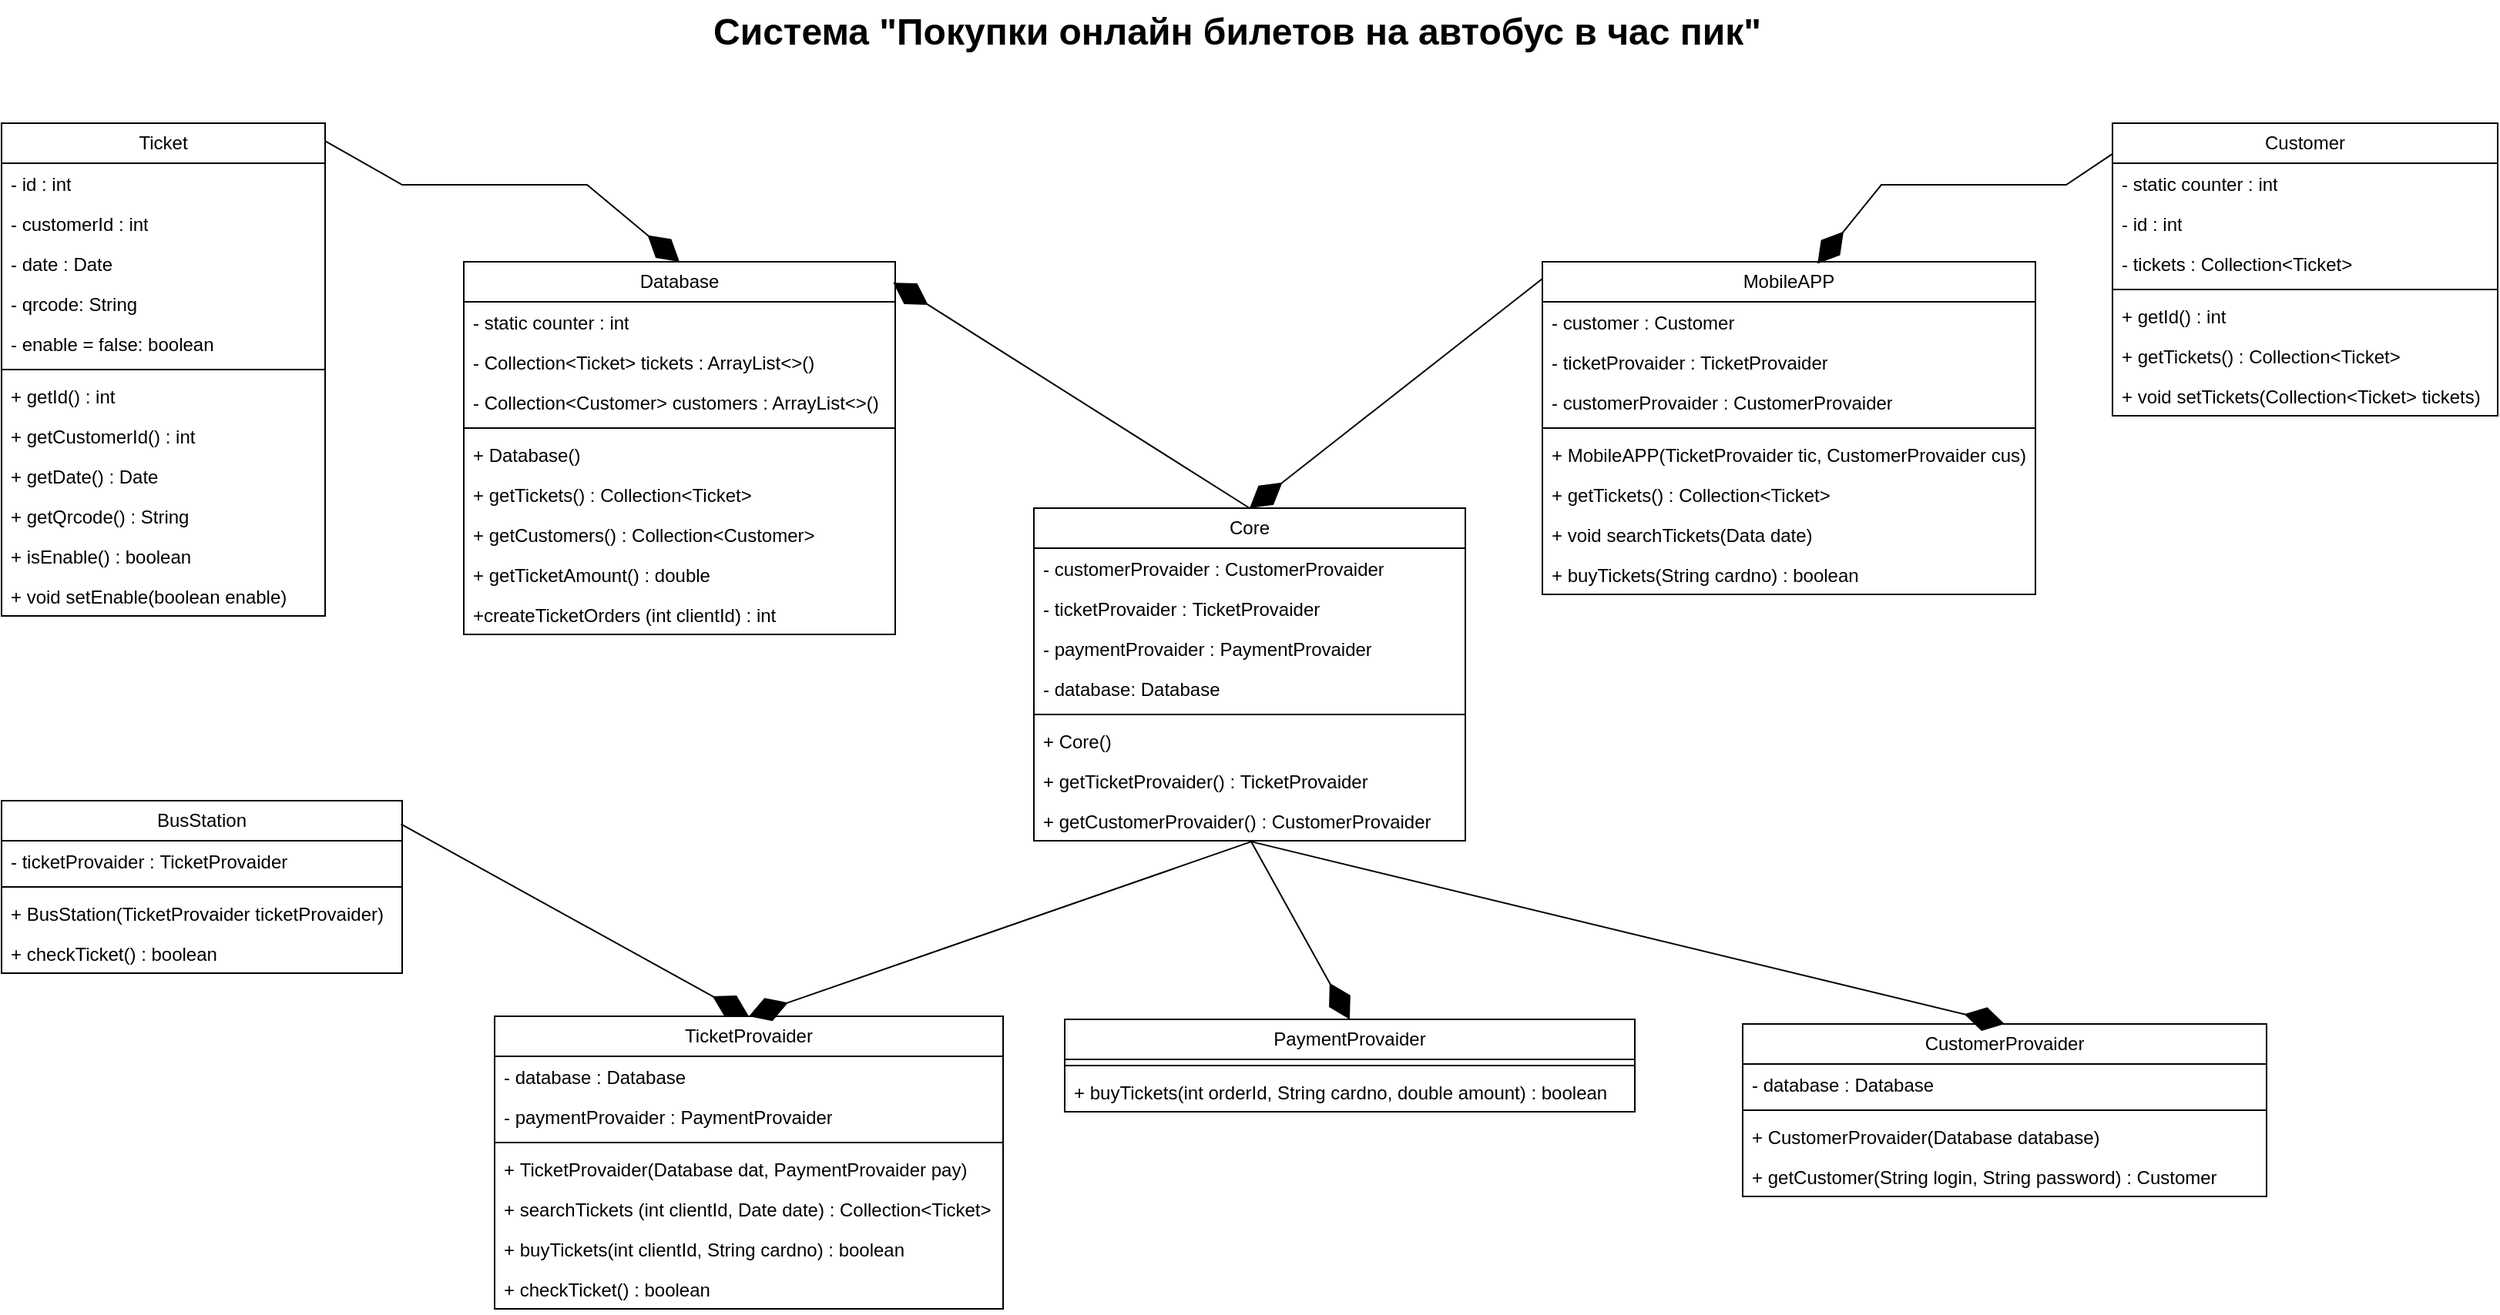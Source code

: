 <mxfile version="24.7.7">
  <diagram id="C8fTe-fR0rzgCYczOsZt" name="Страница — 2">
    <mxGraphModel dx="2100" dy="1206" grid="1" gridSize="10" guides="1" tooltips="1" connect="1" arrows="1" fold="1" page="1" pageScale="1" pageWidth="1654" pageHeight="1169" math="0" shadow="0">
      <root>
        <mxCell id="0" />
        <mxCell id="1" parent="0" />
        <mxCell id="tgNrn4Urjdltxnt3UPqo-1" value="&lt;h1 style=&quot;margin-top: 0px;&quot;&gt;Система &quot;Покупки онлайн билетов на автобус в час пик&quot;&lt;/h1&gt;" style="text;html=1;whiteSpace=wrap;overflow=hidden;rounded=0;" vertex="1" parent="1">
          <mxGeometry x="480" width="720" height="40" as="geometry" />
        </mxCell>
        <mxCell id="uXNqtNLUTVp9hRBsvhi6-1" value="Customer" style="swimlane;fontStyle=0;childLayout=stackLayout;horizontal=1;startSize=26;fillColor=none;horizontalStack=0;resizeParent=1;resizeParentMax=0;resizeLast=0;collapsible=1;marginBottom=0;whiteSpace=wrap;html=1;" vertex="1" parent="1">
          <mxGeometry x="1390" y="80" width="250" height="190" as="geometry" />
        </mxCell>
        <mxCell id="uXNqtNLUTVp9hRBsvhi6-2" value="-&amp;nbsp;static counter : int" style="text;strokeColor=none;fillColor=none;align=left;verticalAlign=top;spacingLeft=4;spacingRight=4;overflow=hidden;rotatable=0;points=[[0,0.5],[1,0.5]];portConstraint=eastwest;whiteSpace=wrap;html=1;" vertex="1" parent="uXNqtNLUTVp9hRBsvhi6-1">
          <mxGeometry y="26" width="250" height="26" as="geometry" />
        </mxCell>
        <mxCell id="uXNqtNLUTVp9hRBsvhi6-5" value="- id : int" style="text;strokeColor=none;fillColor=none;align=left;verticalAlign=top;spacingLeft=4;spacingRight=4;overflow=hidden;rotatable=0;points=[[0,0.5],[1,0.5]];portConstraint=eastwest;whiteSpace=wrap;html=1;" vertex="1" parent="uXNqtNLUTVp9hRBsvhi6-1">
          <mxGeometry y="52" width="250" height="26" as="geometry" />
        </mxCell>
        <mxCell id="uXNqtNLUTVp9hRBsvhi6-4" value="- tickets : Collection&amp;lt;Ticket&amp;gt;" style="text;strokeColor=none;fillColor=none;align=left;verticalAlign=top;spacingLeft=4;spacingRight=4;overflow=hidden;rotatable=0;points=[[0,0.5],[1,0.5]];portConstraint=eastwest;whiteSpace=wrap;html=1;" vertex="1" parent="uXNqtNLUTVp9hRBsvhi6-1">
          <mxGeometry y="78" width="250" height="26" as="geometry" />
        </mxCell>
        <mxCell id="8-KzHll4tSACX-p62TP7-2" value="" style="line;strokeWidth=1;fillColor=none;align=left;verticalAlign=middle;spacingTop=-1;spacingLeft=3;spacingRight=3;rotatable=0;labelPosition=right;points=[];portConstraint=eastwest;strokeColor=inherit;" vertex="1" parent="uXNqtNLUTVp9hRBsvhi6-1">
          <mxGeometry y="104" width="250" height="8" as="geometry" />
        </mxCell>
        <mxCell id="uXNqtNLUTVp9hRBsvhi6-3" value="+&amp;nbsp;getId() : int" style="text;strokeColor=none;fillColor=none;align=left;verticalAlign=top;spacingLeft=4;spacingRight=4;overflow=hidden;rotatable=0;points=[[0,0.5],[1,0.5]];portConstraint=eastwest;whiteSpace=wrap;html=1;" vertex="1" parent="uXNqtNLUTVp9hRBsvhi6-1">
          <mxGeometry y="112" width="250" height="26" as="geometry" />
        </mxCell>
        <mxCell id="8-KzHll4tSACX-p62TP7-4" value="+&amp;nbsp;getTickets() :&amp;nbsp;Collection&amp;lt;Ticket&amp;gt;" style="text;strokeColor=none;fillColor=none;align=left;verticalAlign=top;spacingLeft=4;spacingRight=4;overflow=hidden;rotatable=0;points=[[0,0.5],[1,0.5]];portConstraint=eastwest;whiteSpace=wrap;html=1;" vertex="1" parent="uXNqtNLUTVp9hRBsvhi6-1">
          <mxGeometry y="138" width="250" height="26" as="geometry" />
        </mxCell>
        <mxCell id="8-KzHll4tSACX-p62TP7-5" value="+ void setTickets(Collection&amp;lt;Ticket&amp;gt; tickets)" style="text;strokeColor=none;fillColor=none;align=left;verticalAlign=top;spacingLeft=4;spacingRight=4;overflow=hidden;rotatable=0;points=[[0,0.5],[1,0.5]];portConstraint=eastwest;whiteSpace=wrap;html=1;" vertex="1" parent="uXNqtNLUTVp9hRBsvhi6-1">
          <mxGeometry y="164" width="250" height="26" as="geometry" />
        </mxCell>
        <mxCell id="8-KzHll4tSACX-p62TP7-6" value="Ticket" style="swimlane;fontStyle=0;childLayout=stackLayout;horizontal=1;startSize=26;fillColor=none;horizontalStack=0;resizeParent=1;resizeParentMax=0;resizeLast=0;collapsible=1;marginBottom=0;whiteSpace=wrap;html=1;" vertex="1" parent="1">
          <mxGeometry x="20" y="80" width="210" height="320" as="geometry" />
        </mxCell>
        <mxCell id="8-KzHll4tSACX-p62TP7-7" value="- id : int" style="text;strokeColor=none;fillColor=none;align=left;verticalAlign=top;spacingLeft=4;spacingRight=4;overflow=hidden;rotatable=0;points=[[0,0.5],[1,0.5]];portConstraint=eastwest;whiteSpace=wrap;html=1;" vertex="1" parent="8-KzHll4tSACX-p62TP7-6">
          <mxGeometry y="26" width="210" height="26" as="geometry" />
        </mxCell>
        <mxCell id="8-KzHll4tSACX-p62TP7-8" value="-&amp;nbsp;customerId : int" style="text;strokeColor=none;fillColor=none;align=left;verticalAlign=top;spacingLeft=4;spacingRight=4;overflow=hidden;rotatable=0;points=[[0,0.5],[1,0.5]];portConstraint=eastwest;whiteSpace=wrap;html=1;" vertex="1" parent="8-KzHll4tSACX-p62TP7-6">
          <mxGeometry y="52" width="210" height="26" as="geometry" />
        </mxCell>
        <mxCell id="8-KzHll4tSACX-p62TP7-9" value="- date : Date" style="text;strokeColor=none;fillColor=none;align=left;verticalAlign=top;spacingLeft=4;spacingRight=4;overflow=hidden;rotatable=0;points=[[0,0.5],[1,0.5]];portConstraint=eastwest;whiteSpace=wrap;html=1;" vertex="1" parent="8-KzHll4tSACX-p62TP7-6">
          <mxGeometry y="78" width="210" height="26" as="geometry" />
        </mxCell>
        <mxCell id="8-KzHll4tSACX-p62TP7-15" value="- qrcode: String" style="text;strokeColor=none;fillColor=none;align=left;verticalAlign=top;spacingLeft=4;spacingRight=4;overflow=hidden;rotatable=0;points=[[0,0.5],[1,0.5]];portConstraint=eastwest;whiteSpace=wrap;html=1;" vertex="1" parent="8-KzHll4tSACX-p62TP7-6">
          <mxGeometry y="104" width="210" height="26" as="geometry" />
        </mxCell>
        <mxCell id="8-KzHll4tSACX-p62TP7-14" value="- enable = false: boolean" style="text;strokeColor=none;fillColor=none;align=left;verticalAlign=top;spacingLeft=4;spacingRight=4;overflow=hidden;rotatable=0;points=[[0,0.5],[1,0.5]];portConstraint=eastwest;whiteSpace=wrap;html=1;" vertex="1" parent="8-KzHll4tSACX-p62TP7-6">
          <mxGeometry y="130" width="210" height="26" as="geometry" />
        </mxCell>
        <mxCell id="8-KzHll4tSACX-p62TP7-10" value="" style="line;strokeWidth=1;fillColor=none;align=left;verticalAlign=middle;spacingTop=-1;spacingLeft=3;spacingRight=3;rotatable=0;labelPosition=right;points=[];portConstraint=eastwest;strokeColor=inherit;" vertex="1" parent="8-KzHll4tSACX-p62TP7-6">
          <mxGeometry y="156" width="210" height="8" as="geometry" />
        </mxCell>
        <mxCell id="8-KzHll4tSACX-p62TP7-11" value="+&amp;nbsp;getId() : int" style="text;strokeColor=none;fillColor=none;align=left;verticalAlign=top;spacingLeft=4;spacingRight=4;overflow=hidden;rotatable=0;points=[[0,0.5],[1,0.5]];portConstraint=eastwest;whiteSpace=wrap;html=1;" vertex="1" parent="8-KzHll4tSACX-p62TP7-6">
          <mxGeometry y="164" width="210" height="26" as="geometry" />
        </mxCell>
        <mxCell id="8-KzHll4tSACX-p62TP7-12" value="+&amp;nbsp;getCustomerId() :&amp;nbsp;int" style="text;strokeColor=none;fillColor=none;align=left;verticalAlign=top;spacingLeft=4;spacingRight=4;overflow=hidden;rotatable=0;points=[[0,0.5],[1,0.5]];portConstraint=eastwest;whiteSpace=wrap;html=1;" vertex="1" parent="8-KzHll4tSACX-p62TP7-6">
          <mxGeometry y="190" width="210" height="26" as="geometry" />
        </mxCell>
        <mxCell id="8-KzHll4tSACX-p62TP7-16" value="+ getDate() : Date" style="text;strokeColor=none;fillColor=none;align=left;verticalAlign=top;spacingLeft=4;spacingRight=4;overflow=hidden;rotatable=0;points=[[0,0.5],[1,0.5]];portConstraint=eastwest;whiteSpace=wrap;html=1;" vertex="1" parent="8-KzHll4tSACX-p62TP7-6">
          <mxGeometry y="216" width="210" height="26" as="geometry" />
        </mxCell>
        <mxCell id="8-KzHll4tSACX-p62TP7-18" value="+ getQrcode() : String" style="text;strokeColor=none;fillColor=none;align=left;verticalAlign=top;spacingLeft=4;spacingRight=4;overflow=hidden;rotatable=0;points=[[0,0.5],[1,0.5]];portConstraint=eastwest;whiteSpace=wrap;html=1;" vertex="1" parent="8-KzHll4tSACX-p62TP7-6">
          <mxGeometry y="242" width="210" height="26" as="geometry" />
        </mxCell>
        <mxCell id="8-KzHll4tSACX-p62TP7-17" value="+ isEnable() : boolean" style="text;strokeColor=none;fillColor=none;align=left;verticalAlign=top;spacingLeft=4;spacingRight=4;overflow=hidden;rotatable=0;points=[[0,0.5],[1,0.5]];portConstraint=eastwest;whiteSpace=wrap;html=1;" vertex="1" parent="8-KzHll4tSACX-p62TP7-6">
          <mxGeometry y="268" width="210" height="26" as="geometry" />
        </mxCell>
        <mxCell id="8-KzHll4tSACX-p62TP7-13" value="+ void setEnable(boolean enable)" style="text;strokeColor=none;fillColor=none;align=left;verticalAlign=top;spacingLeft=4;spacingRight=4;overflow=hidden;rotatable=0;points=[[0,0.5],[1,0.5]];portConstraint=eastwest;whiteSpace=wrap;html=1;" vertex="1" parent="8-KzHll4tSACX-p62TP7-6">
          <mxGeometry y="294" width="210" height="26" as="geometry" />
        </mxCell>
        <mxCell id="8-KzHll4tSACX-p62TP7-19" value="BusStation" style="swimlane;fontStyle=0;childLayout=stackLayout;horizontal=1;startSize=26;fillColor=none;horizontalStack=0;resizeParent=1;resizeParentMax=0;resizeLast=0;collapsible=1;marginBottom=0;whiteSpace=wrap;html=1;" vertex="1" parent="1">
          <mxGeometry x="20" y="520" width="260" height="112" as="geometry" />
        </mxCell>
        <mxCell id="8-KzHll4tSACX-p62TP7-20" value="-&amp;nbsp;ticketProvaider :&amp;nbsp;&lt;span style=&quot;background-color: initial;&quot;&gt;TicketProvaider&lt;/span&gt;" style="text;strokeColor=none;fillColor=none;align=left;verticalAlign=top;spacingLeft=4;spacingRight=4;overflow=hidden;rotatable=0;points=[[0,0.5],[1,0.5]];portConstraint=eastwest;whiteSpace=wrap;html=1;" vertex="1" parent="8-KzHll4tSACX-p62TP7-19">
          <mxGeometry y="26" width="260" height="26" as="geometry" />
        </mxCell>
        <mxCell id="8-KzHll4tSACX-p62TP7-23" value="" style="line;strokeWidth=1;fillColor=none;align=left;verticalAlign=middle;spacingTop=-1;spacingLeft=3;spacingRight=3;rotatable=0;labelPosition=right;points=[];portConstraint=eastwest;strokeColor=inherit;" vertex="1" parent="8-KzHll4tSACX-p62TP7-19">
          <mxGeometry y="52" width="260" height="8" as="geometry" />
        </mxCell>
        <mxCell id="8-KzHll4tSACX-p62TP7-24" value="+&amp;nbsp;BusStation(TicketProvaider ticketProvaider)" style="text;strokeColor=none;fillColor=none;align=left;verticalAlign=top;spacingLeft=4;spacingRight=4;overflow=hidden;rotatable=0;points=[[0,0.5],[1,0.5]];portConstraint=eastwest;whiteSpace=wrap;html=1;" vertex="1" parent="8-KzHll4tSACX-p62TP7-19">
          <mxGeometry y="60" width="260" height="26" as="geometry" />
        </mxCell>
        <mxCell id="8-KzHll4tSACX-p62TP7-26" value="+ checkTicket() : boolean" style="text;strokeColor=none;fillColor=none;align=left;verticalAlign=top;spacingLeft=4;spacingRight=4;overflow=hidden;rotatable=0;points=[[0,0.5],[1,0.5]];portConstraint=eastwest;whiteSpace=wrap;html=1;" vertex="1" parent="8-KzHll4tSACX-p62TP7-19">
          <mxGeometry y="86" width="260" height="26" as="geometry" />
        </mxCell>
        <mxCell id="8-KzHll4tSACX-p62TP7-27" value="Database" style="swimlane;fontStyle=0;childLayout=stackLayout;horizontal=1;startSize=26;fillColor=none;horizontalStack=0;resizeParent=1;resizeParentMax=0;resizeLast=0;collapsible=1;marginBottom=0;whiteSpace=wrap;html=1;" vertex="1" parent="1">
          <mxGeometry x="320" y="170" width="280" height="242" as="geometry" />
        </mxCell>
        <mxCell id="8-KzHll4tSACX-p62TP7-28" value="-&amp;nbsp;static counter : int" style="text;strokeColor=none;fillColor=none;align=left;verticalAlign=top;spacingLeft=4;spacingRight=4;overflow=hidden;rotatable=0;points=[[0,0.5],[1,0.5]];portConstraint=eastwest;whiteSpace=wrap;html=1;" vertex="1" parent="8-KzHll4tSACX-p62TP7-27">
          <mxGeometry y="26" width="280" height="26" as="geometry" />
        </mxCell>
        <mxCell id="8-KzHll4tSACX-p62TP7-29" value="-&amp;nbsp;Collection&amp;lt;Ticket&amp;gt; tickets : ArrayList&amp;lt;&amp;gt;()" style="text;strokeColor=none;fillColor=none;align=left;verticalAlign=top;spacingLeft=4;spacingRight=4;overflow=hidden;rotatable=0;points=[[0,0.5],[1,0.5]];portConstraint=eastwest;whiteSpace=wrap;html=1;" vertex="1" parent="8-KzHll4tSACX-p62TP7-27">
          <mxGeometry y="52" width="280" height="26" as="geometry" />
        </mxCell>
        <mxCell id="8-KzHll4tSACX-p62TP7-30" value="- Collection&amp;lt;Customer&amp;gt; customers : ArrayList&amp;lt;&amp;gt;()" style="text;strokeColor=none;fillColor=none;align=left;verticalAlign=top;spacingLeft=4;spacingRight=4;overflow=hidden;rotatable=0;points=[[0,0.5],[1,0.5]];portConstraint=eastwest;whiteSpace=wrap;html=1;" vertex="1" parent="8-KzHll4tSACX-p62TP7-27">
          <mxGeometry y="78" width="280" height="26" as="geometry" />
        </mxCell>
        <mxCell id="8-KzHll4tSACX-p62TP7-33" value="" style="line;strokeWidth=1;fillColor=none;align=left;verticalAlign=middle;spacingTop=-1;spacingLeft=3;spacingRight=3;rotatable=0;labelPosition=right;points=[];portConstraint=eastwest;strokeColor=inherit;" vertex="1" parent="8-KzHll4tSACX-p62TP7-27">
          <mxGeometry y="104" width="280" height="8" as="geometry" />
        </mxCell>
        <mxCell id="8-KzHll4tSACX-p62TP7-34" value="+&amp;nbsp;Database()" style="text;strokeColor=none;fillColor=none;align=left;verticalAlign=top;spacingLeft=4;spacingRight=4;overflow=hidden;rotatable=0;points=[[0,0.5],[1,0.5]];portConstraint=eastwest;whiteSpace=wrap;html=1;" vertex="1" parent="8-KzHll4tSACX-p62TP7-27">
          <mxGeometry y="112" width="280" height="26" as="geometry" />
        </mxCell>
        <mxCell id="8-KzHll4tSACX-p62TP7-35" value="+&amp;nbsp;getTickets() :&amp;nbsp;Collection&amp;lt;Ticket&amp;gt;" style="text;strokeColor=none;fillColor=none;align=left;verticalAlign=top;spacingLeft=4;spacingRight=4;overflow=hidden;rotatable=0;points=[[0,0.5],[1,0.5]];portConstraint=eastwest;whiteSpace=wrap;html=1;" vertex="1" parent="8-KzHll4tSACX-p62TP7-27">
          <mxGeometry y="138" width="280" height="26" as="geometry" />
        </mxCell>
        <mxCell id="8-KzHll4tSACX-p62TP7-36" value="+ getCustomers() :&amp;nbsp;Collection&amp;lt;Customer&amp;gt;" style="text;strokeColor=none;fillColor=none;align=left;verticalAlign=top;spacingLeft=4;spacingRight=4;overflow=hidden;rotatable=0;points=[[0,0.5],[1,0.5]];portConstraint=eastwest;whiteSpace=wrap;html=1;" vertex="1" parent="8-KzHll4tSACX-p62TP7-27">
          <mxGeometry y="164" width="280" height="26" as="geometry" />
        </mxCell>
        <mxCell id="8-KzHll4tSACX-p62TP7-37" value="+ getTicketAmount() :&amp;nbsp;double" style="text;strokeColor=none;fillColor=none;align=left;verticalAlign=top;spacingLeft=4;spacingRight=4;overflow=hidden;rotatable=0;points=[[0,0.5],[1,0.5]];portConstraint=eastwest;whiteSpace=wrap;html=1;" vertex="1" parent="8-KzHll4tSACX-p62TP7-27">
          <mxGeometry y="190" width="280" height="26" as="geometry" />
        </mxCell>
        <mxCell id="8-KzHll4tSACX-p62TP7-38" value="+createTicketOrders (int clientId) : int" style="text;strokeColor=none;fillColor=none;align=left;verticalAlign=top;spacingLeft=4;spacingRight=4;overflow=hidden;rotatable=0;points=[[0,0.5],[1,0.5]];portConstraint=eastwest;whiteSpace=wrap;html=1;" vertex="1" parent="8-KzHll4tSACX-p62TP7-27">
          <mxGeometry y="216" width="280" height="26" as="geometry" />
        </mxCell>
        <mxCell id="8-KzHll4tSACX-p62TP7-40" value="MobileAPP" style="swimlane;fontStyle=0;childLayout=stackLayout;horizontal=1;startSize=26;fillColor=none;horizontalStack=0;resizeParent=1;resizeParentMax=0;resizeLast=0;collapsible=1;marginBottom=0;whiteSpace=wrap;html=1;" vertex="1" parent="1">
          <mxGeometry x="1020" y="170" width="320" height="216" as="geometry" />
        </mxCell>
        <mxCell id="8-KzHll4tSACX-p62TP7-41" value="-&amp;nbsp;customer :&amp;nbsp;Customer" style="text;strokeColor=none;fillColor=none;align=left;verticalAlign=top;spacingLeft=4;spacingRight=4;overflow=hidden;rotatable=0;points=[[0,0.5],[1,0.5]];portConstraint=eastwest;whiteSpace=wrap;html=1;" vertex="1" parent="8-KzHll4tSACX-p62TP7-40">
          <mxGeometry y="26" width="320" height="26" as="geometry" />
        </mxCell>
        <mxCell id="8-KzHll4tSACX-p62TP7-42" value="-&amp;nbsp;ticketProvaider : TicketProvaider" style="text;strokeColor=none;fillColor=none;align=left;verticalAlign=top;spacingLeft=4;spacingRight=4;overflow=hidden;rotatable=0;points=[[0,0.5],[1,0.5]];portConstraint=eastwest;whiteSpace=wrap;html=1;" vertex="1" parent="8-KzHll4tSACX-p62TP7-40">
          <mxGeometry y="52" width="320" height="26" as="geometry" />
        </mxCell>
        <mxCell id="8-KzHll4tSACX-p62TP7-43" value="- customerProvaider :&amp;nbsp;CustomerProvaider" style="text;strokeColor=none;fillColor=none;align=left;verticalAlign=top;spacingLeft=4;spacingRight=4;overflow=hidden;rotatable=0;points=[[0,0.5],[1,0.5]];portConstraint=eastwest;whiteSpace=wrap;html=1;" vertex="1" parent="8-KzHll4tSACX-p62TP7-40">
          <mxGeometry y="78" width="320" height="26" as="geometry" />
        </mxCell>
        <mxCell id="8-KzHll4tSACX-p62TP7-44" value="" style="line;strokeWidth=1;fillColor=none;align=left;verticalAlign=middle;spacingTop=-1;spacingLeft=3;spacingRight=3;rotatable=0;labelPosition=right;points=[];portConstraint=eastwest;strokeColor=inherit;" vertex="1" parent="8-KzHll4tSACX-p62TP7-40">
          <mxGeometry y="104" width="320" height="8" as="geometry" />
        </mxCell>
        <mxCell id="8-KzHll4tSACX-p62TP7-45" value="+&amp;nbsp;MobileAPP(TicketProvaider tic, CustomerProvaider cus)" style="text;strokeColor=none;fillColor=none;align=left;verticalAlign=top;spacingLeft=4;spacingRight=4;overflow=hidden;rotatable=0;points=[[0,0.5],[1,0.5]];portConstraint=eastwest;whiteSpace=wrap;html=1;" vertex="1" parent="8-KzHll4tSACX-p62TP7-40">
          <mxGeometry y="112" width="320" height="26" as="geometry" />
        </mxCell>
        <mxCell id="8-KzHll4tSACX-p62TP7-46" value="+&amp;nbsp;getTickets() :&amp;nbsp;Collection&amp;lt;Ticket&amp;gt;" style="text;strokeColor=none;fillColor=none;align=left;verticalAlign=top;spacingLeft=4;spacingRight=4;overflow=hidden;rotatable=0;points=[[0,0.5],[1,0.5]];portConstraint=eastwest;whiteSpace=wrap;html=1;" vertex="1" parent="8-KzHll4tSACX-p62TP7-40">
          <mxGeometry y="138" width="320" height="26" as="geometry" />
        </mxCell>
        <mxCell id="8-KzHll4tSACX-p62TP7-47" value="+ void searchTickets(Data date)" style="text;strokeColor=none;fillColor=none;align=left;verticalAlign=top;spacingLeft=4;spacingRight=4;overflow=hidden;rotatable=0;points=[[0,0.5],[1,0.5]];portConstraint=eastwest;whiteSpace=wrap;html=1;" vertex="1" parent="8-KzHll4tSACX-p62TP7-40">
          <mxGeometry y="164" width="320" height="26" as="geometry" />
        </mxCell>
        <mxCell id="8-KzHll4tSACX-p62TP7-48" value="+ buyTickets(String cardno) : boolean" style="text;strokeColor=none;fillColor=none;align=left;verticalAlign=top;spacingLeft=4;spacingRight=4;overflow=hidden;rotatable=0;points=[[0,0.5],[1,0.5]];portConstraint=eastwest;whiteSpace=wrap;html=1;" vertex="1" parent="8-KzHll4tSACX-p62TP7-40">
          <mxGeometry y="190" width="320" height="26" as="geometry" />
        </mxCell>
        <mxCell id="8-KzHll4tSACX-p62TP7-50" value="Core" style="swimlane;fontStyle=0;childLayout=stackLayout;horizontal=1;startSize=26;fillColor=none;horizontalStack=0;resizeParent=1;resizeParentMax=0;resizeLast=0;collapsible=1;marginBottom=0;whiteSpace=wrap;html=1;" vertex="1" parent="1">
          <mxGeometry x="690" y="330" width="280" height="216" as="geometry" />
        </mxCell>
        <mxCell id="8-KzHll4tSACX-p62TP7-51" value="-&amp;nbsp;customerProvaider :&amp;nbsp;CustomerProvaider" style="text;strokeColor=none;fillColor=none;align=left;verticalAlign=top;spacingLeft=4;spacingRight=4;overflow=hidden;rotatable=0;points=[[0,0.5],[1,0.5]];portConstraint=eastwest;whiteSpace=wrap;html=1;" vertex="1" parent="8-KzHll4tSACX-p62TP7-50">
          <mxGeometry y="26" width="280" height="26" as="geometry" />
        </mxCell>
        <mxCell id="8-KzHll4tSACX-p62TP7-52" value="-&amp;nbsp;ticketProvaider :&amp;nbsp;TicketProvaider" style="text;strokeColor=none;fillColor=none;align=left;verticalAlign=top;spacingLeft=4;spacingRight=4;overflow=hidden;rotatable=0;points=[[0,0.5],[1,0.5]];portConstraint=eastwest;whiteSpace=wrap;html=1;" vertex="1" parent="8-KzHll4tSACX-p62TP7-50">
          <mxGeometry y="52" width="280" height="26" as="geometry" />
        </mxCell>
        <mxCell id="8-KzHll4tSACX-p62TP7-53" value="-&amp;nbsp;paymentProvaider :&amp;nbsp;PaymentProvaider" style="text;strokeColor=none;fillColor=none;align=left;verticalAlign=top;spacingLeft=4;spacingRight=4;overflow=hidden;rotatable=0;points=[[0,0.5],[1,0.5]];portConstraint=eastwest;whiteSpace=wrap;html=1;" vertex="1" parent="8-KzHll4tSACX-p62TP7-50">
          <mxGeometry y="78" width="280" height="26" as="geometry" />
        </mxCell>
        <mxCell id="8-KzHll4tSACX-p62TP7-54" value="- database:&amp;nbsp;Database" style="text;strokeColor=none;fillColor=none;align=left;verticalAlign=top;spacingLeft=4;spacingRight=4;overflow=hidden;rotatable=0;points=[[0,0.5],[1,0.5]];portConstraint=eastwest;whiteSpace=wrap;html=1;" vertex="1" parent="8-KzHll4tSACX-p62TP7-50">
          <mxGeometry y="104" width="280" height="26" as="geometry" />
        </mxCell>
        <mxCell id="8-KzHll4tSACX-p62TP7-56" value="" style="line;strokeWidth=1;fillColor=none;align=left;verticalAlign=middle;spacingTop=-1;spacingLeft=3;spacingRight=3;rotatable=0;labelPosition=right;points=[];portConstraint=eastwest;strokeColor=inherit;" vertex="1" parent="8-KzHll4tSACX-p62TP7-50">
          <mxGeometry y="130" width="280" height="8" as="geometry" />
        </mxCell>
        <mxCell id="8-KzHll4tSACX-p62TP7-57" value="+&amp;nbsp;Core()" style="text;strokeColor=none;fillColor=none;align=left;verticalAlign=top;spacingLeft=4;spacingRight=4;overflow=hidden;rotatable=0;points=[[0,0.5],[1,0.5]];portConstraint=eastwest;whiteSpace=wrap;html=1;" vertex="1" parent="8-KzHll4tSACX-p62TP7-50">
          <mxGeometry y="138" width="280" height="26" as="geometry" />
        </mxCell>
        <mxCell id="8-KzHll4tSACX-p62TP7-58" value="+&amp;nbsp;getTicketProvaider() :&amp;nbsp;TicketProvaider" style="text;strokeColor=none;fillColor=none;align=left;verticalAlign=top;spacingLeft=4;spacingRight=4;overflow=hidden;rotatable=0;points=[[0,0.5],[1,0.5]];portConstraint=eastwest;whiteSpace=wrap;html=1;" vertex="1" parent="8-KzHll4tSACX-p62TP7-50">
          <mxGeometry y="164" width="280" height="26" as="geometry" />
        </mxCell>
        <mxCell id="8-KzHll4tSACX-p62TP7-59" value="+&amp;nbsp;getCustomerProvaider() :&amp;nbsp;CustomerProvaider" style="text;strokeColor=none;fillColor=none;align=left;verticalAlign=top;spacingLeft=4;spacingRight=4;overflow=hidden;rotatable=0;points=[[0,0.5],[1,0.5]];portConstraint=eastwest;whiteSpace=wrap;html=1;" vertex="1" parent="8-KzHll4tSACX-p62TP7-50">
          <mxGeometry y="190" width="280" height="26" as="geometry" />
        </mxCell>
        <mxCell id="8-KzHll4tSACX-p62TP7-63" value="PaymentProvaider" style="swimlane;fontStyle=0;childLayout=stackLayout;horizontal=1;startSize=26;fillColor=none;horizontalStack=0;resizeParent=1;resizeParentMax=0;resizeLast=0;collapsible=1;marginBottom=0;whiteSpace=wrap;html=1;" vertex="1" parent="1">
          <mxGeometry x="710" y="662" width="370" height="60" as="geometry" />
        </mxCell>
        <mxCell id="8-KzHll4tSACX-p62TP7-68" value="" style="line;strokeWidth=1;fillColor=none;align=left;verticalAlign=middle;spacingTop=-1;spacingLeft=3;spacingRight=3;rotatable=0;labelPosition=right;points=[];portConstraint=eastwest;strokeColor=inherit;" vertex="1" parent="8-KzHll4tSACX-p62TP7-63">
          <mxGeometry y="26" width="370" height="8" as="geometry" />
        </mxCell>
        <mxCell id="8-KzHll4tSACX-p62TP7-69" value="+&amp;nbsp;buyTickets(int orderId, String cardno, double amount) : boolean" style="text;strokeColor=none;fillColor=none;align=left;verticalAlign=top;spacingLeft=4;spacingRight=4;overflow=hidden;rotatable=0;points=[[0,0.5],[1,0.5]];portConstraint=eastwest;whiteSpace=wrap;html=1;" vertex="1" parent="8-KzHll4tSACX-p62TP7-63">
          <mxGeometry y="34" width="370" height="26" as="geometry" />
        </mxCell>
        <mxCell id="8-KzHll4tSACX-p62TP7-72" value="TicketProvaider" style="swimlane;fontStyle=0;childLayout=stackLayout;horizontal=1;startSize=26;fillColor=none;horizontalStack=0;resizeParent=1;resizeParentMax=0;resizeLast=0;collapsible=1;marginBottom=0;whiteSpace=wrap;html=1;" vertex="1" parent="1">
          <mxGeometry x="340" y="660" width="330" height="190" as="geometry" />
        </mxCell>
        <mxCell id="8-KzHll4tSACX-p62TP7-73" value="-&amp;nbsp;database :&amp;nbsp;Database" style="text;strokeColor=none;fillColor=none;align=left;verticalAlign=top;spacingLeft=4;spacingRight=4;overflow=hidden;rotatable=0;points=[[0,0.5],[1,0.5]];portConstraint=eastwest;whiteSpace=wrap;html=1;" vertex="1" parent="8-KzHll4tSACX-p62TP7-72">
          <mxGeometry y="26" width="330" height="26" as="geometry" />
        </mxCell>
        <mxCell id="8-KzHll4tSACX-p62TP7-74" value="-&amp;nbsp;paymentProvaider :&amp;nbsp;PaymentProvaider" style="text;strokeColor=none;fillColor=none;align=left;verticalAlign=top;spacingLeft=4;spacingRight=4;overflow=hidden;rotatable=0;points=[[0,0.5],[1,0.5]];portConstraint=eastwest;whiteSpace=wrap;html=1;" vertex="1" parent="8-KzHll4tSACX-p62TP7-72">
          <mxGeometry y="52" width="330" height="26" as="geometry" />
        </mxCell>
        <mxCell id="8-KzHll4tSACX-p62TP7-76" value="" style="line;strokeWidth=1;fillColor=none;align=left;verticalAlign=middle;spacingTop=-1;spacingLeft=3;spacingRight=3;rotatable=0;labelPosition=right;points=[];portConstraint=eastwest;strokeColor=inherit;" vertex="1" parent="8-KzHll4tSACX-p62TP7-72">
          <mxGeometry y="78" width="330" height="8" as="geometry" />
        </mxCell>
        <mxCell id="8-KzHll4tSACX-p62TP7-77" value="+&amp;nbsp;TicketProvaider(Database dat, PaymentProvaider pay)" style="text;strokeColor=none;fillColor=none;align=left;verticalAlign=top;spacingLeft=4;spacingRight=4;overflow=hidden;rotatable=0;points=[[0,0.5],[1,0.5]];portConstraint=eastwest;whiteSpace=wrap;html=1;" vertex="1" parent="8-KzHll4tSACX-p62TP7-72">
          <mxGeometry y="86" width="330" height="26" as="geometry" />
        </mxCell>
        <mxCell id="8-KzHll4tSACX-p62TP7-78" value="+&amp;nbsp;searchTickets (int clientId, Date date) :&amp;nbsp;Collection&amp;lt;Ticket&amp;gt;" style="text;strokeColor=none;fillColor=none;align=left;verticalAlign=top;spacingLeft=4;spacingRight=4;overflow=hidden;rotatable=0;points=[[0,0.5],[1,0.5]];portConstraint=eastwest;whiteSpace=wrap;html=1;" vertex="1" parent="8-KzHll4tSACX-p62TP7-72">
          <mxGeometry y="112" width="330" height="26" as="geometry" />
        </mxCell>
        <mxCell id="8-KzHll4tSACX-p62TP7-79" value="+ buyTickets(int clientId, String cardno) : boolean" style="text;strokeColor=none;fillColor=none;align=left;verticalAlign=top;spacingLeft=4;spacingRight=4;overflow=hidden;rotatable=0;points=[[0,0.5],[1,0.5]];portConstraint=eastwest;whiteSpace=wrap;html=1;" vertex="1" parent="8-KzHll4tSACX-p62TP7-72">
          <mxGeometry y="138" width="330" height="26" as="geometry" />
        </mxCell>
        <mxCell id="8-KzHll4tSACX-p62TP7-80" value="+ checkTicket() : boolean" style="text;strokeColor=none;fillColor=none;align=left;verticalAlign=top;spacingLeft=4;spacingRight=4;overflow=hidden;rotatable=0;points=[[0,0.5],[1,0.5]];portConstraint=eastwest;whiteSpace=wrap;html=1;" vertex="1" parent="8-KzHll4tSACX-p62TP7-72">
          <mxGeometry y="164" width="330" height="26" as="geometry" />
        </mxCell>
        <mxCell id="8-KzHll4tSACX-p62TP7-81" value="&lt;div&gt;&lt;span style=&quot;background-color: initial;&quot;&gt;CustomerProvaider&lt;/span&gt;&lt;br&gt;&lt;/div&gt;" style="swimlane;fontStyle=0;childLayout=stackLayout;horizontal=1;startSize=26;fillColor=none;horizontalStack=0;resizeParent=1;resizeParentMax=0;resizeLast=0;collapsible=1;marginBottom=0;whiteSpace=wrap;html=1;" vertex="1" parent="1">
          <mxGeometry x="1150" y="665" width="340" height="112" as="geometry" />
        </mxCell>
        <mxCell id="8-KzHll4tSACX-p62TP7-82" value="-&amp;nbsp;database :&amp;nbsp;Database" style="text;strokeColor=none;fillColor=none;align=left;verticalAlign=top;spacingLeft=4;spacingRight=4;overflow=hidden;rotatable=0;points=[[0,0.5],[1,0.5]];portConstraint=eastwest;whiteSpace=wrap;html=1;" vertex="1" parent="8-KzHll4tSACX-p62TP7-81">
          <mxGeometry y="26" width="340" height="26" as="geometry" />
        </mxCell>
        <mxCell id="8-KzHll4tSACX-p62TP7-83" value="" style="line;strokeWidth=1;fillColor=none;align=left;verticalAlign=middle;spacingTop=-1;spacingLeft=3;spacingRight=3;rotatable=0;labelPosition=right;points=[];portConstraint=eastwest;strokeColor=inherit;" vertex="1" parent="8-KzHll4tSACX-p62TP7-81">
          <mxGeometry y="52" width="340" height="8" as="geometry" />
        </mxCell>
        <mxCell id="8-KzHll4tSACX-p62TP7-84" value="+&amp;nbsp;CustomerProvaider(Database database)" style="text;strokeColor=none;fillColor=none;align=left;verticalAlign=top;spacingLeft=4;spacingRight=4;overflow=hidden;rotatable=0;points=[[0,0.5],[1,0.5]];portConstraint=eastwest;whiteSpace=wrap;html=1;" vertex="1" parent="8-KzHll4tSACX-p62TP7-81">
          <mxGeometry y="60" width="340" height="26" as="geometry" />
        </mxCell>
        <mxCell id="8-KzHll4tSACX-p62TP7-85" value="+ getCustomer(String login, String password) : Customer" style="text;strokeColor=none;fillColor=none;align=left;verticalAlign=top;spacingLeft=4;spacingRight=4;overflow=hidden;rotatable=0;points=[[0,0.5],[1,0.5]];portConstraint=eastwest;whiteSpace=wrap;html=1;" vertex="1" parent="8-KzHll4tSACX-p62TP7-81">
          <mxGeometry y="86" width="340" height="26" as="geometry" />
        </mxCell>
        <mxCell id="8-KzHll4tSACX-p62TP7-101" value="" style="endArrow=diamondThin;endFill=1;endSize=24;html=1;rounded=0;entryX=0.5;entryY=0;entryDx=0;entryDy=0;exitX=0.503;exitY=1.009;exitDx=0;exitDy=0;exitPerimeter=0;" edge="1" parent="1" source="8-KzHll4tSACX-p62TP7-59" target="8-KzHll4tSACX-p62TP7-63">
          <mxGeometry width="160" relative="1" as="geometry">
            <mxPoint x="810" y="390" as="sourcePoint" />
            <mxPoint x="960" y="640" as="targetPoint" />
          </mxGeometry>
        </mxCell>
        <mxCell id="8-KzHll4tSACX-p62TP7-102" value="" style="endArrow=diamondThin;endFill=1;endSize=24;html=1;rounded=0;entryX=0.5;entryY=0;entryDx=0;entryDy=0;exitX=0.508;exitY=1.008;exitDx=0;exitDy=0;exitPerimeter=0;" edge="1" parent="1" source="8-KzHll4tSACX-p62TP7-59" target="8-KzHll4tSACX-p62TP7-72">
          <mxGeometry width="160" relative="1" as="geometry">
            <mxPoint x="810" y="390" as="sourcePoint" />
            <mxPoint x="960" y="685" as="targetPoint" />
          </mxGeometry>
        </mxCell>
        <mxCell id="8-KzHll4tSACX-p62TP7-103" value="" style="endArrow=diamondThin;endFill=1;endSize=24;html=1;rounded=0;exitX=0.507;exitY=1.031;exitDx=0;exitDy=0;exitPerimeter=0;entryX=0.5;entryY=0;entryDx=0;entryDy=0;" edge="1" parent="1" source="8-KzHll4tSACX-p62TP7-59" target="8-KzHll4tSACX-p62TP7-81">
          <mxGeometry width="160" relative="1" as="geometry">
            <mxPoint x="810" y="720" as="sourcePoint" />
            <mxPoint x="1230" y="490" as="targetPoint" />
          </mxGeometry>
        </mxCell>
        <mxCell id="8-KzHll4tSACX-p62TP7-104" value="" style="endArrow=diamondThin;endFill=1;endSize=24;html=1;rounded=0;exitX=1.002;exitY=0.037;exitDx=0;exitDy=0;entryX=0.5;entryY=0;entryDx=0;entryDy=0;exitPerimeter=0;" edge="1" parent="1" source="8-KzHll4tSACX-p62TP7-6" target="8-KzHll4tSACX-p62TP7-27">
          <mxGeometry width="160" relative="1" as="geometry">
            <mxPoint x="800" y="750" as="sourcePoint" />
            <mxPoint x="960" y="750" as="targetPoint" />
            <Array as="points">
              <mxPoint x="280" y="120" />
              <mxPoint x="400" y="120" />
            </Array>
          </mxGeometry>
        </mxCell>
        <mxCell id="8-KzHll4tSACX-p62TP7-105" value="" style="endArrow=diamondThin;endFill=1;endSize=24;html=1;rounded=0;exitX=0.997;exitY=0.136;exitDx=0;exitDy=0;exitPerimeter=0;entryX=0.5;entryY=0;entryDx=0;entryDy=0;" edge="1" parent="1" source="8-KzHll4tSACX-p62TP7-19" target="8-KzHll4tSACX-p62TP7-72">
          <mxGeometry width="160" relative="1" as="geometry">
            <mxPoint x="780" y="832" as="sourcePoint" />
            <mxPoint x="340" y="671" as="targetPoint" />
          </mxGeometry>
        </mxCell>
        <mxCell id="8-KzHll4tSACX-p62TP7-106" value="" style="endArrow=diamondThin;endFill=1;endSize=24;html=1;rounded=0;exitX=0;exitY=0.105;exitDx=0;exitDy=0;entryX=0.558;entryY=0.006;entryDx=0;entryDy=0;entryPerimeter=0;exitPerimeter=0;" edge="1" parent="1" source="uXNqtNLUTVp9hRBsvhi6-1" target="8-KzHll4tSACX-p62TP7-40">
          <mxGeometry width="160" relative="1" as="geometry">
            <mxPoint x="810" y="670" as="sourcePoint" />
            <mxPoint x="970" y="670" as="targetPoint" />
            <Array as="points">
              <mxPoint x="1360" y="120" />
              <mxPoint x="1240" y="120" />
            </Array>
          </mxGeometry>
        </mxCell>
        <mxCell id="8-KzHll4tSACX-p62TP7-108" value="" style="endArrow=diamondThin;endFill=1;endSize=24;html=1;rounded=0;entryX=0.995;entryY=0.056;entryDx=0;entryDy=0;exitX=0.5;exitY=0;exitDx=0;exitDy=0;entryPerimeter=0;" edge="1" parent="1" source="8-KzHll4tSACX-p62TP7-50" target="8-KzHll4tSACX-p62TP7-27">
          <mxGeometry width="160" relative="1" as="geometry">
            <mxPoint x="827" y="790" as="sourcePoint" />
            <mxPoint x="987" y="790" as="targetPoint" />
            <Array as="points" />
          </mxGeometry>
        </mxCell>
        <mxCell id="8-KzHll4tSACX-p62TP7-109" value="" style="endArrow=diamondThin;endFill=1;endSize=24;html=1;rounded=0;entryX=0.5;entryY=0;entryDx=0;entryDy=0;" edge="1" parent="1" target="8-KzHll4tSACX-p62TP7-50">
          <mxGeometry width="160" relative="1" as="geometry">
            <mxPoint x="1020" y="181" as="sourcePoint" />
            <mxPoint x="970" y="620" as="targetPoint" />
            <Array as="points" />
          </mxGeometry>
        </mxCell>
      </root>
    </mxGraphModel>
  </diagram>
</mxfile>
